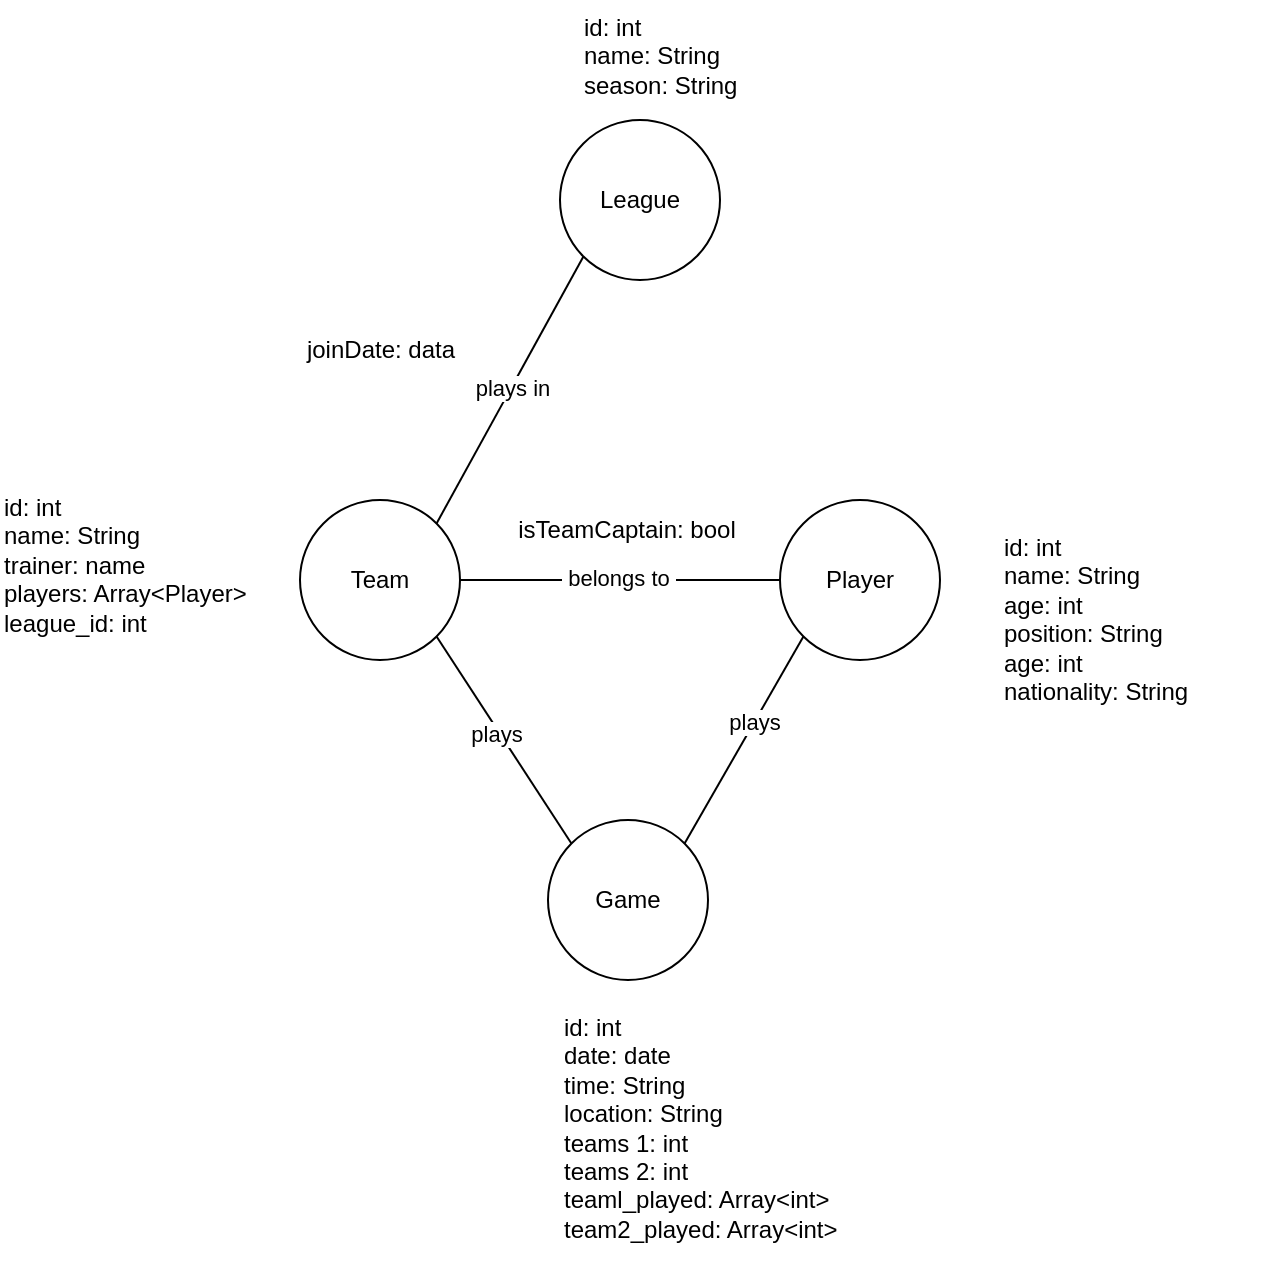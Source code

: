 <mxfile version="26.2.2">
  <diagram name="Page-1" id="9OZGOkLRvLw-cZsnRgsN">
    <mxGraphModel dx="1043" dy="637" grid="1" gridSize="10" guides="1" tooltips="1" connect="1" arrows="1" fold="1" page="1" pageScale="1" pageWidth="827" pageHeight="1169" math="0" shadow="0">
      <root>
        <mxCell id="0" />
        <mxCell id="1" parent="0" />
        <mxCell id="rm31shmKHeU_tyy5SRNq-1" value="League" style="ellipse;whiteSpace=wrap;html=1;aspect=fixed;" vertex="1" parent="1">
          <mxGeometry x="390" y="310" width="80" height="80" as="geometry" />
        </mxCell>
        <mxCell id="rm31shmKHeU_tyy5SRNq-2" value="Player" style="ellipse;whiteSpace=wrap;html=1;aspect=fixed;" vertex="1" parent="1">
          <mxGeometry x="500" y="500" width="80" height="80" as="geometry" />
        </mxCell>
        <mxCell id="rm31shmKHeU_tyy5SRNq-3" value="Game" style="ellipse;whiteSpace=wrap;html=1;aspect=fixed;" vertex="1" parent="1">
          <mxGeometry x="384" y="660" width="80" height="80" as="geometry" />
        </mxCell>
        <mxCell id="rm31shmKHeU_tyy5SRNq-4" value="Team" style="ellipse;whiteSpace=wrap;html=1;aspect=fixed;" vertex="1" parent="1">
          <mxGeometry x="260" y="500" width="80" height="80" as="geometry" />
        </mxCell>
        <mxCell id="rm31shmKHeU_tyy5SRNq-6" value="" style="endArrow=none;html=1;rounded=0;entryX=0;entryY=1;entryDx=0;entryDy=0;exitX=1;exitY=0;exitDx=0;exitDy=0;" edge="1" parent="1" source="rm31shmKHeU_tyy5SRNq-4" target="rm31shmKHeU_tyy5SRNq-1">
          <mxGeometry width="50" height="50" relative="1" as="geometry">
            <mxPoint x="400" y="690" as="sourcePoint" />
            <mxPoint x="450" y="640" as="targetPoint" />
          </mxGeometry>
        </mxCell>
        <mxCell id="rm31shmKHeU_tyy5SRNq-10" value="plays in" style="edgeLabel;html=1;align=center;verticalAlign=middle;resizable=0;points=[];" vertex="1" connectable="0" parent="rm31shmKHeU_tyy5SRNq-6">
          <mxGeometry x="0.023" relative="1" as="geometry">
            <mxPoint as="offset" />
          </mxGeometry>
        </mxCell>
        <mxCell id="rm31shmKHeU_tyy5SRNq-7" value="" style="endArrow=none;html=1;rounded=0;entryX=1;entryY=1;entryDx=0;entryDy=0;exitX=0;exitY=0;exitDx=0;exitDy=0;" edge="1" parent="1" source="rm31shmKHeU_tyy5SRNq-3" target="rm31shmKHeU_tyy5SRNq-4">
          <mxGeometry width="50" height="50" relative="1" as="geometry">
            <mxPoint x="400" y="690" as="sourcePoint" />
            <mxPoint x="450" y="640" as="targetPoint" />
          </mxGeometry>
        </mxCell>
        <mxCell id="rm31shmKHeU_tyy5SRNq-12" value="plays" style="edgeLabel;html=1;align=center;verticalAlign=middle;resizable=0;points=[];" vertex="1" connectable="0" parent="rm31shmKHeU_tyy5SRNq-7">
          <mxGeometry x="0.079" y="2" relative="1" as="geometry">
            <mxPoint as="offset" />
          </mxGeometry>
        </mxCell>
        <mxCell id="rm31shmKHeU_tyy5SRNq-8" value="" style="endArrow=none;html=1;rounded=0;entryX=0;entryY=1;entryDx=0;entryDy=0;exitX=1;exitY=0;exitDx=0;exitDy=0;" edge="1" parent="1" source="rm31shmKHeU_tyy5SRNq-3" target="rm31shmKHeU_tyy5SRNq-2">
          <mxGeometry width="50" height="50" relative="1" as="geometry">
            <mxPoint x="400" y="690" as="sourcePoint" />
            <mxPoint x="450" y="640" as="targetPoint" />
          </mxGeometry>
        </mxCell>
        <mxCell id="rm31shmKHeU_tyy5SRNq-13" value="plays" style="edgeLabel;html=1;align=center;verticalAlign=middle;resizable=0;points=[];" vertex="1" connectable="0" parent="rm31shmKHeU_tyy5SRNq-8">
          <mxGeometry x="0.171" relative="1" as="geometry">
            <mxPoint as="offset" />
          </mxGeometry>
        </mxCell>
        <mxCell id="rm31shmKHeU_tyy5SRNq-9" value="" style="endArrow=none;html=1;rounded=0;entryX=0;entryY=0.5;entryDx=0;entryDy=0;exitX=1;exitY=0.5;exitDx=0;exitDy=0;" edge="1" parent="1" source="rm31shmKHeU_tyy5SRNq-4" target="rm31shmKHeU_tyy5SRNq-2">
          <mxGeometry width="50" height="50" relative="1" as="geometry">
            <mxPoint x="400" y="690" as="sourcePoint" />
            <mxPoint x="450" y="640" as="targetPoint" />
          </mxGeometry>
        </mxCell>
        <mxCell id="rm31shmKHeU_tyy5SRNq-11" value="&amp;nbsp;belongs to&amp;nbsp;" style="edgeLabel;html=1;align=center;verticalAlign=middle;resizable=0;points=[];" vertex="1" connectable="0" parent="rm31shmKHeU_tyy5SRNq-9">
          <mxGeometry x="-0.013" y="1" relative="1" as="geometry">
            <mxPoint as="offset" />
          </mxGeometry>
        </mxCell>
        <mxCell id="rm31shmKHeU_tyy5SRNq-14" value="isTeamCaptain: bool" style="text;html=1;align=center;verticalAlign=middle;resizable=0;points=[];autosize=1;strokeColor=none;fillColor=none;" vertex="1" parent="1">
          <mxGeometry x="358" y="500" width="130" height="30" as="geometry" />
        </mxCell>
        <mxCell id="rm31shmKHeU_tyy5SRNq-16" value="id: int&#xa;date: date&#xa;time: String&#xa;location: String&#xa;teams 1: int&#xa;teams 2: int&#xa;teaml_played: Array&lt;int&gt;&#xa;team2_played: Array&lt;int&gt;" style="text;whiteSpace=wrap;" vertex="1" parent="1">
          <mxGeometry x="390" y="750" width="170" height="140" as="geometry" />
        </mxCell>
        <mxCell id="rm31shmKHeU_tyy5SRNq-17" value="id: int&#xa;name: String&#xa;age: int&#xa;position: String&#xa;age: int&#xa;nationality: String" style="text;whiteSpace=wrap;" vertex="1" parent="1">
          <mxGeometry x="610" y="510" width="130" height="110" as="geometry" />
        </mxCell>
        <mxCell id="rm31shmKHeU_tyy5SRNq-18" value="id: int&#xa;name: String&#xa;trainer: name&#xa;players: Array&lt;Player&gt;&#xa;league_id: int" style="text;whiteSpace=wrap;" vertex="1" parent="1">
          <mxGeometry x="110" y="490" width="150" height="100" as="geometry" />
        </mxCell>
        <mxCell id="rm31shmKHeU_tyy5SRNq-19" value="id: int&#xa;name: String&#xa;season: String" style="text;whiteSpace=wrap;" vertex="1" parent="1">
          <mxGeometry x="400" y="250" width="110" height="70" as="geometry" />
        </mxCell>
        <mxCell id="rm31shmKHeU_tyy5SRNq-20" value="joinDate: data" style="text;html=1;align=center;verticalAlign=middle;resizable=0;points=[];autosize=1;strokeColor=none;fillColor=none;" vertex="1" parent="1">
          <mxGeometry x="250" y="410" width="100" height="30" as="geometry" />
        </mxCell>
      </root>
    </mxGraphModel>
  </diagram>
</mxfile>
